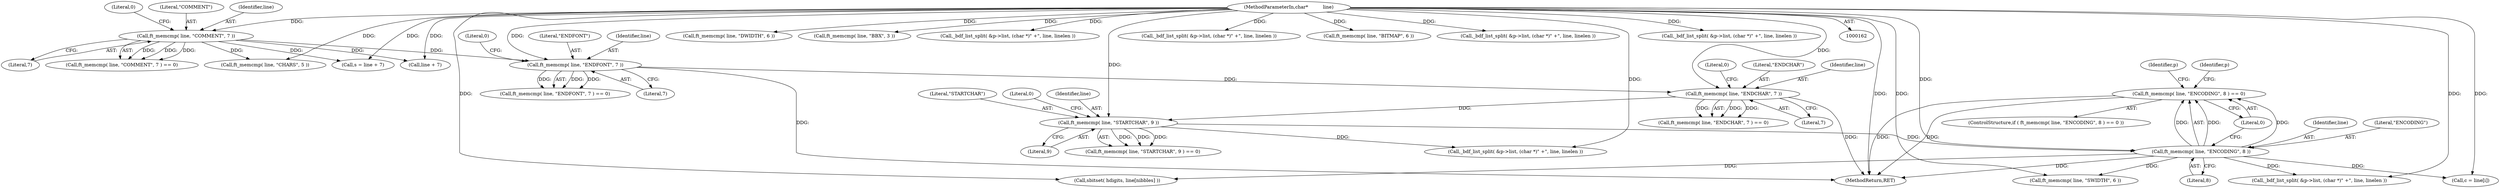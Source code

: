 digraph "0_savannah_7f2e4f4f553f6836be7683f66226afac3fa979b8@API" {
"1000476" [label="(Call,ft_memcmp( line, \"ENCODING\", 8 ) == 0)"];
"1000477" [label="(Call,ft_memcmp( line, \"ENCODING\", 8 ))"];
"1000397" [label="(Call,ft_memcmp( line, \"STARTCHAR\", 9 ))"];
"1000356" [label="(Call,ft_memcmp( line, \"ENDCHAR\", 7 ))"];
"1000330" [label="(Call,ft_memcmp( line, \"ENDFONT\", 7 ))"];
"1000205" [label="(Call,ft_memcmp( line, \"COMMENT\", 7 ))"];
"1000163" [label="(MethodParameterIn,char*          line)"];
"1000478" [label="(Identifier,line)"];
"1000208" [label="(Literal,7)"];
"1000779" [label="(Identifier,p)"];
"1000396" [label="(Call,ft_memcmp( line, \"STARTCHAR\", 9 ) == 0)"];
"1000330" [label="(Call,ft_memcmp( line, \"ENDFONT\", 7 ))"];
"1000480" [label="(Literal,8)"];
"1000332" [label="(Literal,\"ENDFONT\")"];
"1000333" [label="(Literal,7)"];
"1000398" [label="(Identifier,line)"];
"1000163" [label="(MethodParameterIn,char*          line)"];
"1000207" [label="(Literal,\"COMMENT\")"];
"1001051" [label="(Call,ft_memcmp( line, \"DWIDTH\", 6 ))"];
"1000998" [label="(Call,ft_memcmp( line, \"SWIDTH\", 6 ))"];
"1000214" [label="(Call,s = line + 7)"];
"1000331" [label="(Identifier,line)"];
"1000479" [label="(Literal,\"ENCODING\")"];
"1000357" [label="(Identifier,line)"];
"1000399" [label="(Literal,\"STARTCHAR\")"];
"1000216" [label="(Call,line + 7)"];
"1000400" [label="(Literal,9)"];
"1001132" [label="(Call,ft_memcmp( line, \"BBX\", 3 ))"];
"1000477" [label="(Call,ft_memcmp( line, \"ENCODING\", 8 ))"];
"1001148" [label="(Call,_bdf_list_split( &p->list, (char *)\" +\", line, linelen ))"];
"1000356" [label="(Call,ft_memcmp( line, \"ENDCHAR\", 7 ))"];
"1000875" [label="(Call,c = line[i])"];
"1001014" [label="(Call,_bdf_list_split( &p->list, (char *)\" +\", line, linelen ))"];
"1001447" [label="(Call,ft_memcmp( line, \"BITMAP\", 6 ))"];
"1000248" [label="(Call,ft_memcmp( line, \"CHARS\", 5 ))"];
"1000260" [label="(Call,_bdf_list_split( &p->list, (char *)\" +\", line, linelen ))"];
"1000359" [label="(Literal,7)"];
"1000360" [label="(Literal,0)"];
"1000481" [label="(Literal,0)"];
"1000204" [label="(Call,ft_memcmp( line, \"COMMENT\", 7 ) == 0)"];
"1000355" [label="(Call,ft_memcmp( line, \"ENDCHAR\", 7 ) == 0)"];
"1000969" [label="(Call,sbitset( hdigits, line[nibbles] ))"];
"1000334" [label="(Literal,0)"];
"1000409" [label="(Call,_bdf_list_split( &p->list, (char *)\" +\", line, linelen ))"];
"1000401" [label="(Literal,0)"];
"1000397" [label="(Call,ft_memcmp( line, \"STARTCHAR\", 9 ))"];
"1001067" [label="(Call,_bdf_list_split( &p->list, (char *)\" +\", line, linelen ))"];
"1000475" [label="(ControlStructure,if ( ft_memcmp( line, \"ENCODING\", 8 ) == 0 ))"];
"1001562" [label="(MethodReturn,RET)"];
"1000476" [label="(Call,ft_memcmp( line, \"ENCODING\", 8 ) == 0)"];
"1000205" [label="(Call,ft_memcmp( line, \"COMMENT\", 7 ))"];
"1000206" [label="(Identifier,line)"];
"1000329" [label="(Call,ft_memcmp( line, \"ENDFONT\", 7 ) == 0)"];
"1000487" [label="(Identifier,p)"];
"1000497" [label="(Call,_bdf_list_split( &p->list, (char *)\" +\", line, linelen ))"];
"1000209" [label="(Literal,0)"];
"1000358" [label="(Literal,\"ENDCHAR\")"];
"1000476" -> "1000475"  [label="AST: "];
"1000476" -> "1000481"  [label="CFG: "];
"1000477" -> "1000476"  [label="AST: "];
"1000481" -> "1000476"  [label="AST: "];
"1000487" -> "1000476"  [label="CFG: "];
"1000779" -> "1000476"  [label="CFG: "];
"1000476" -> "1001562"  [label="DDG: "];
"1000476" -> "1001562"  [label="DDG: "];
"1000477" -> "1000476"  [label="DDG: "];
"1000477" -> "1000476"  [label="DDG: "];
"1000477" -> "1000476"  [label="DDG: "];
"1000477" -> "1000480"  [label="CFG: "];
"1000478" -> "1000477"  [label="AST: "];
"1000479" -> "1000477"  [label="AST: "];
"1000480" -> "1000477"  [label="AST: "];
"1000481" -> "1000477"  [label="CFG: "];
"1000477" -> "1001562"  [label="DDG: "];
"1000397" -> "1000477"  [label="DDG: "];
"1000163" -> "1000477"  [label="DDG: "];
"1000477" -> "1000497"  [label="DDG: "];
"1000477" -> "1000875"  [label="DDG: "];
"1000477" -> "1000969"  [label="DDG: "];
"1000477" -> "1000998"  [label="DDG: "];
"1000397" -> "1000396"  [label="AST: "];
"1000397" -> "1000400"  [label="CFG: "];
"1000398" -> "1000397"  [label="AST: "];
"1000399" -> "1000397"  [label="AST: "];
"1000400" -> "1000397"  [label="AST: "];
"1000401" -> "1000397"  [label="CFG: "];
"1000397" -> "1000396"  [label="DDG: "];
"1000397" -> "1000396"  [label="DDG: "];
"1000397" -> "1000396"  [label="DDG: "];
"1000356" -> "1000397"  [label="DDG: "];
"1000163" -> "1000397"  [label="DDG: "];
"1000397" -> "1000409"  [label="DDG: "];
"1000356" -> "1000355"  [label="AST: "];
"1000356" -> "1000359"  [label="CFG: "];
"1000357" -> "1000356"  [label="AST: "];
"1000358" -> "1000356"  [label="AST: "];
"1000359" -> "1000356"  [label="AST: "];
"1000360" -> "1000356"  [label="CFG: "];
"1000356" -> "1001562"  [label="DDG: "];
"1000356" -> "1000355"  [label="DDG: "];
"1000356" -> "1000355"  [label="DDG: "];
"1000356" -> "1000355"  [label="DDG: "];
"1000330" -> "1000356"  [label="DDG: "];
"1000163" -> "1000356"  [label="DDG: "];
"1000330" -> "1000329"  [label="AST: "];
"1000330" -> "1000333"  [label="CFG: "];
"1000331" -> "1000330"  [label="AST: "];
"1000332" -> "1000330"  [label="AST: "];
"1000333" -> "1000330"  [label="AST: "];
"1000334" -> "1000330"  [label="CFG: "];
"1000330" -> "1001562"  [label="DDG: "];
"1000330" -> "1000329"  [label="DDG: "];
"1000330" -> "1000329"  [label="DDG: "];
"1000330" -> "1000329"  [label="DDG: "];
"1000205" -> "1000330"  [label="DDG: "];
"1000163" -> "1000330"  [label="DDG: "];
"1000205" -> "1000204"  [label="AST: "];
"1000205" -> "1000208"  [label="CFG: "];
"1000206" -> "1000205"  [label="AST: "];
"1000207" -> "1000205"  [label="AST: "];
"1000208" -> "1000205"  [label="AST: "];
"1000209" -> "1000205"  [label="CFG: "];
"1000205" -> "1000204"  [label="DDG: "];
"1000205" -> "1000204"  [label="DDG: "];
"1000205" -> "1000204"  [label="DDG: "];
"1000163" -> "1000205"  [label="DDG: "];
"1000205" -> "1000214"  [label="DDG: "];
"1000205" -> "1000216"  [label="DDG: "];
"1000205" -> "1000248"  [label="DDG: "];
"1000163" -> "1000162"  [label="AST: "];
"1000163" -> "1001562"  [label="DDG: "];
"1000163" -> "1000214"  [label="DDG: "];
"1000163" -> "1000216"  [label="DDG: "];
"1000163" -> "1000248"  [label="DDG: "];
"1000163" -> "1000260"  [label="DDG: "];
"1000163" -> "1000409"  [label="DDG: "];
"1000163" -> "1000497"  [label="DDG: "];
"1000163" -> "1000875"  [label="DDG: "];
"1000163" -> "1000969"  [label="DDG: "];
"1000163" -> "1000998"  [label="DDG: "];
"1000163" -> "1001014"  [label="DDG: "];
"1000163" -> "1001051"  [label="DDG: "];
"1000163" -> "1001067"  [label="DDG: "];
"1000163" -> "1001132"  [label="DDG: "];
"1000163" -> "1001148"  [label="DDG: "];
"1000163" -> "1001447"  [label="DDG: "];
}
